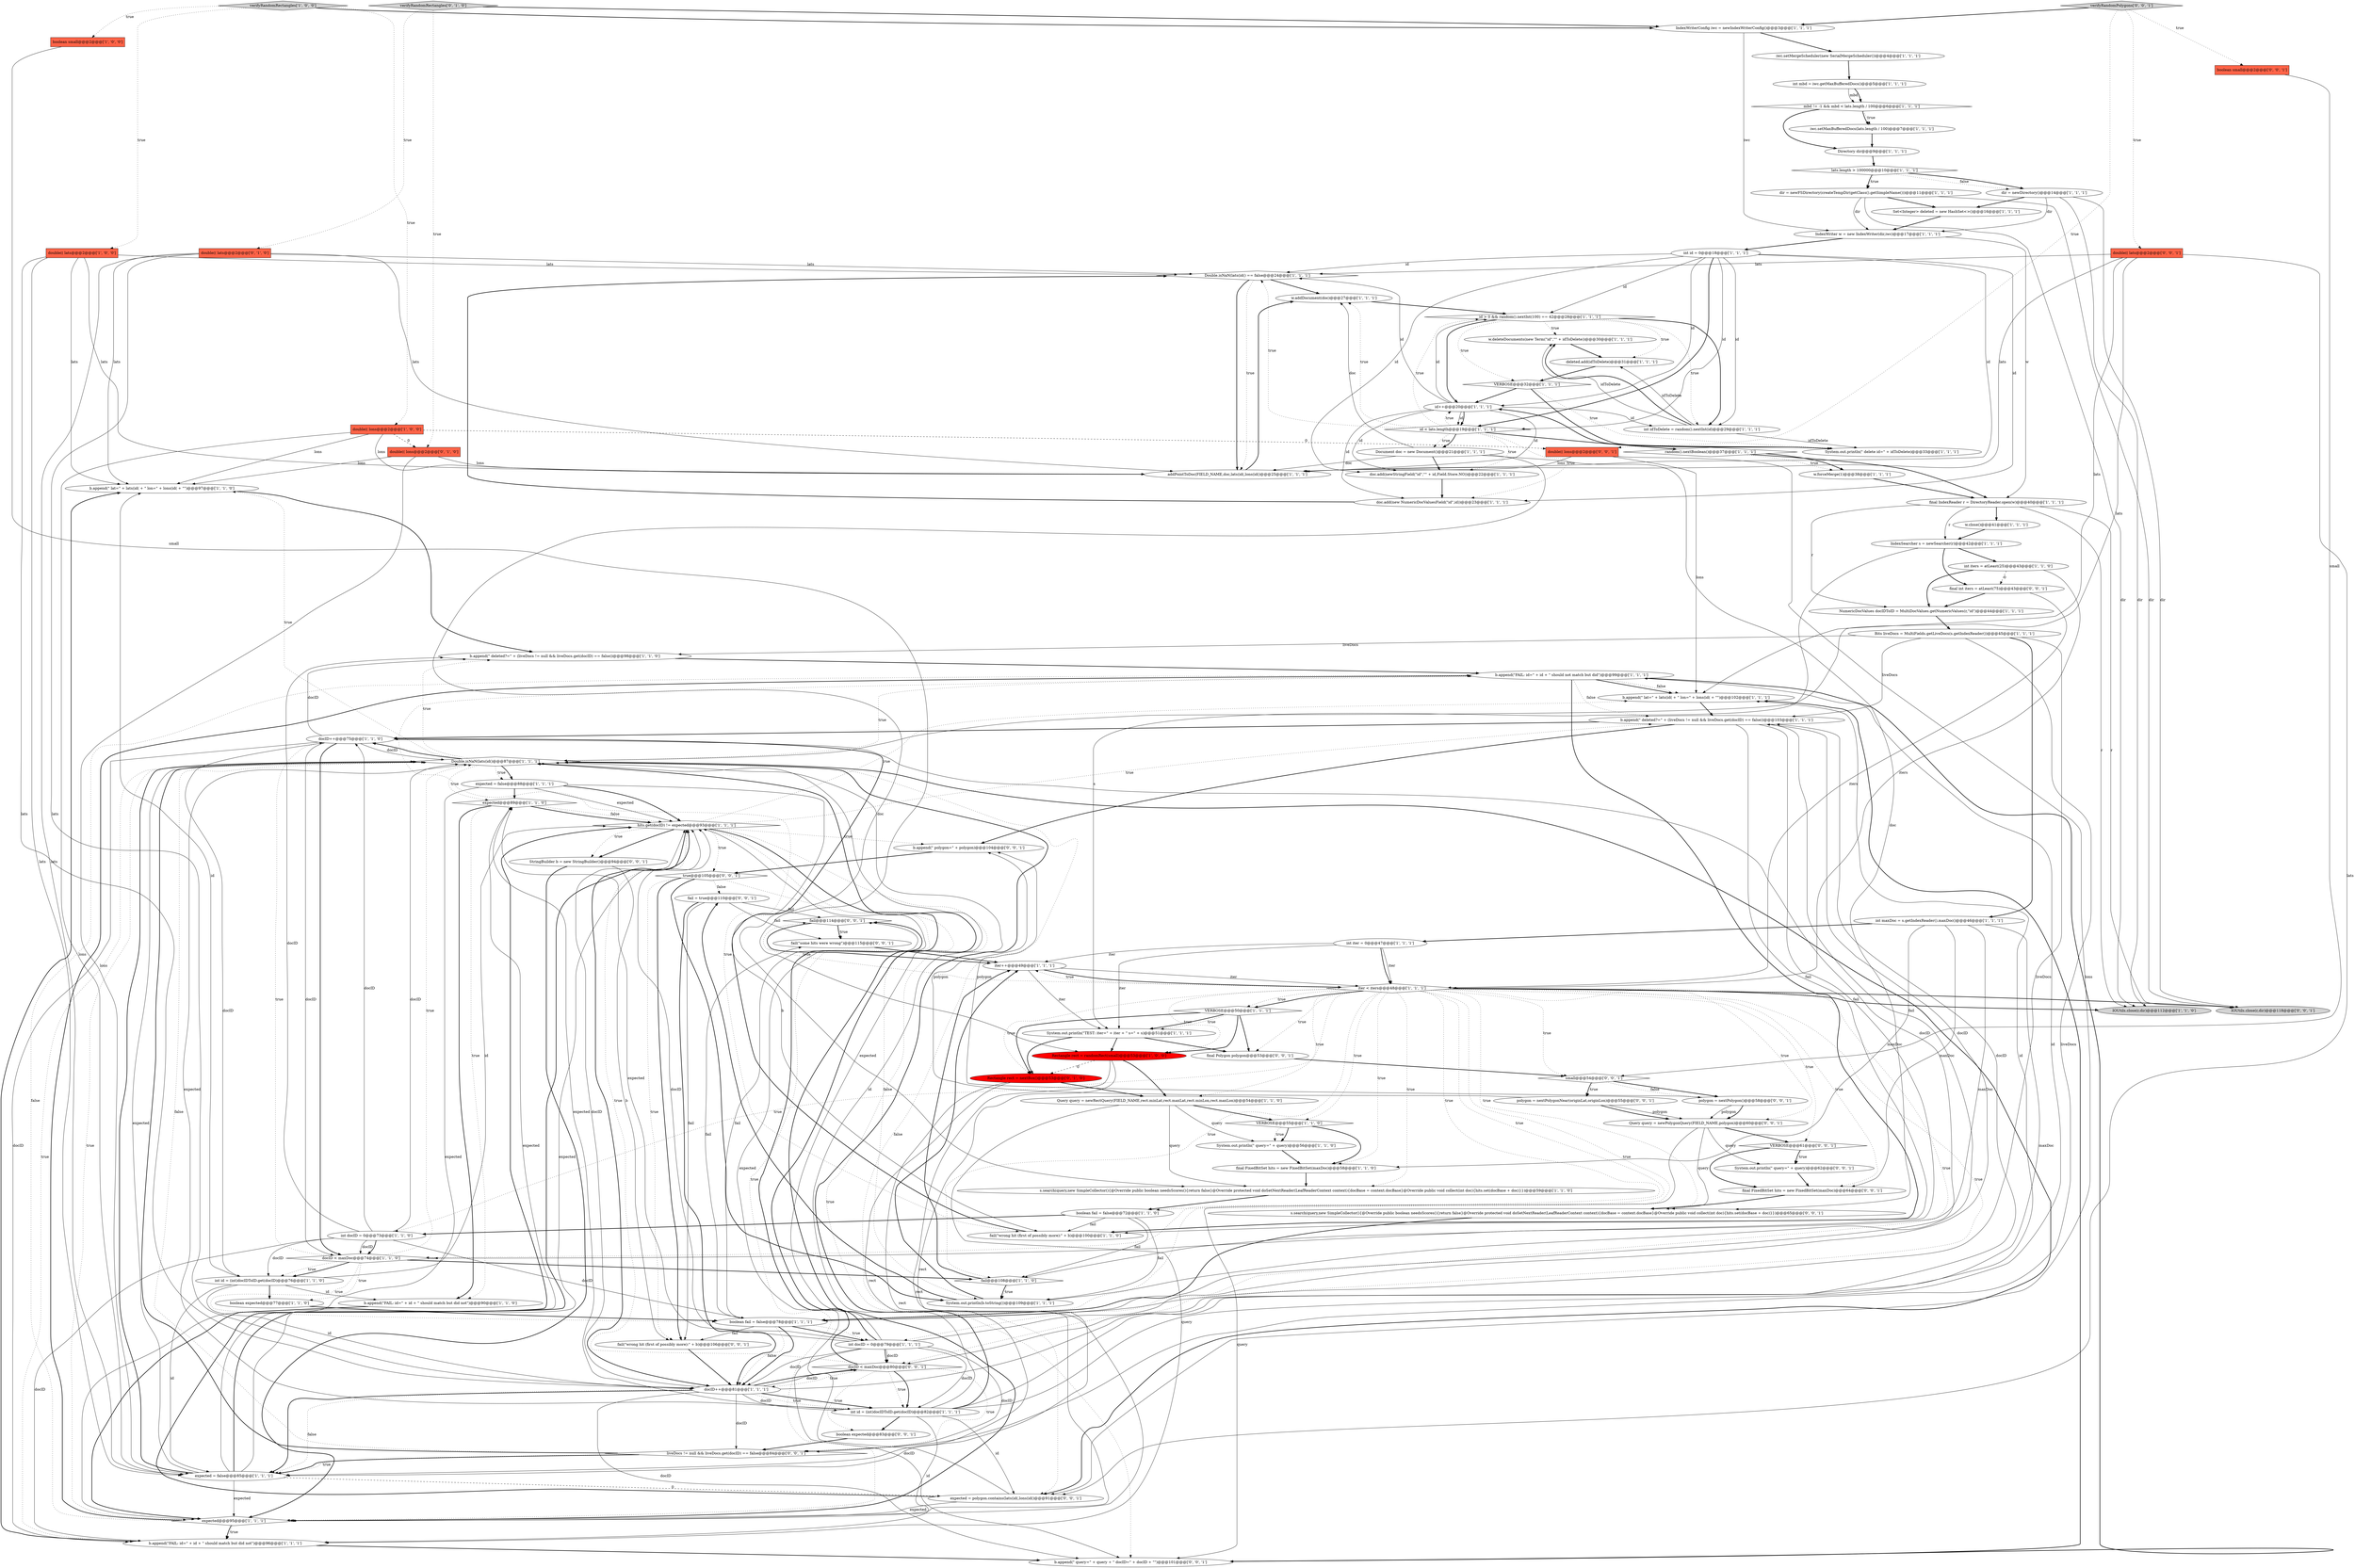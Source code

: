 digraph {
48 [style = filled, label = "verifyRandomRectangles['1', '0', '0']", fillcolor = lightgray, shape = diamond image = "AAA0AAABBB1BBB"];
43 [style = filled, label = "w.deleteDocuments(new Term(\"id\",\"\" + idToDelete))@@@30@@@['1', '1', '1']", fillcolor = white, shape = ellipse image = "AAA0AAABBB1BBB"];
28 [style = filled, label = "final FixedBitSet hits = new FixedBitSet(maxDoc)@@@58@@@['1', '1', '0']", fillcolor = white, shape = ellipse image = "AAA0AAABBB1BBB"];
105 [style = filled, label = "fail@@@114@@@['0', '0', '1']", fillcolor = white, shape = diamond image = "AAA0AAABBB3BBB"];
67 [style = filled, label = "int maxDoc = s.getIndexReader().maxDoc()@@@46@@@['1', '1', '1']", fillcolor = white, shape = ellipse image = "AAA0AAABBB1BBB"];
36 [style = filled, label = "b.append(\" deleted?=\" + (liveDocs != null && liveDocs.get(docID) == false))@@@98@@@['1', '1', '0']", fillcolor = white, shape = ellipse image = "AAA0AAABBB1BBB"];
44 [style = filled, label = "b.append(\" lat=\" + lats(id( + \" lon=\" + lons(id( + \"\")@@@102@@@['1', '1', '1']", fillcolor = white, shape = ellipse image = "AAA0AAABBB1BBB"];
84 [style = filled, label = "small@@@54@@@['0', '0', '1']", fillcolor = white, shape = diamond image = "AAA0AAABBB3BBB"];
26 [style = filled, label = "double(( lats@@@2@@@['1', '0', '0']", fillcolor = tomato, shape = box image = "AAA0AAABBB1BBB"];
86 [style = filled, label = "fail = true@@@110@@@['0', '0', '1']", fillcolor = white, shape = ellipse image = "AAA0AAABBB3BBB"];
101 [style = filled, label = "boolean expected@@@83@@@['0', '0', '1']", fillcolor = white, shape = ellipse image = "AAA0AAABBB3BBB"];
0 [style = filled, label = "docID++@@@75@@@['1', '1', '0']", fillcolor = white, shape = ellipse image = "AAA0AAABBB1BBB"];
91 [style = filled, label = "b.append(\" polygon=\" + polygon)@@@104@@@['0', '0', '1']", fillcolor = white, shape = ellipse image = "AAA0AAABBB3BBB"];
1 [style = filled, label = "doc.add(newStringField(\"id\",\"\" + id,Field.Store.NO))@@@22@@@['1', '1', '1']", fillcolor = white, shape = ellipse image = "AAA0AAABBB1BBB"];
79 [style = filled, label = "Rectangle rect = nextBox()@@@53@@@['0', '1', '0']", fillcolor = red, shape = ellipse image = "AAA1AAABBB2BBB"];
29 [style = filled, label = "b.append(\"FAIL: id=\" + id + \" should match but did not\")@@@90@@@['1', '1', '0']", fillcolor = white, shape = ellipse image = "AAA0AAABBB1BBB"];
52 [style = filled, label = "lats.length > 100000@@@10@@@['1', '1', '1']", fillcolor = white, shape = diamond image = "AAA0AAABBB1BBB"];
99 [style = filled, label = "final Polygon polygon@@@53@@@['0', '0', '1']", fillcolor = white, shape = ellipse image = "AAA0AAABBB3BBB"];
15 [style = filled, label = "iwc.setMergeScheduler(new SerialMergeScheduler())@@@4@@@['1', '1', '1']", fillcolor = white, shape = ellipse image = "AAA0AAABBB1BBB"];
69 [style = filled, label = "deleted.add(idToDelete)@@@31@@@['1', '1', '1']", fillcolor = white, shape = ellipse image = "AAA0AAABBB1BBB"];
33 [style = filled, label = "doc.add(new NumericDocValuesField(\"id\",id))@@@23@@@['1', '1', '1']", fillcolor = white, shape = ellipse image = "AAA0AAABBB1BBB"];
40 [style = filled, label = "b.append(\" lat=\" + lats(id( + \" lon=\" + lons(id( + \"\")@@@97@@@['1', '1', '0']", fillcolor = white, shape = ellipse image = "AAA0AAABBB1BBB"];
8 [style = filled, label = "System.out.println(\"TEST: iter=\" + iter + \" s=\" + s)@@@51@@@['1', '1', '1']", fillcolor = white, shape = ellipse image = "AAA0AAABBB1BBB"];
3 [style = filled, label = "Set<Integer> deleted = new HashSet<>()@@@16@@@['1', '1', '1']", fillcolor = white, shape = ellipse image = "AAA0AAABBB1BBB"];
10 [style = filled, label = "expected@@@89@@@['1', '1', '0']", fillcolor = white, shape = diamond image = "AAA0AAABBB1BBB"];
51 [style = filled, label = "b.append(\" deleted?=\" + (liveDocs != null && liveDocs.get(docID) == false))@@@103@@@['1', '1', '1']", fillcolor = white, shape = ellipse image = "AAA0AAABBB1BBB"];
19 [style = filled, label = "VERBOSE@@@50@@@['1', '1', '1']", fillcolor = white, shape = diamond image = "AAA0AAABBB1BBB"];
82 [style = filled, label = "StringBuilder b = new StringBuilder()@@@94@@@['0', '0', '1']", fillcolor = white, shape = ellipse image = "AAA0AAABBB3BBB"];
102 [style = filled, label = "fail(\"some hits were wrong\")@@@115@@@['0', '0', '1']", fillcolor = white, shape = ellipse image = "AAA0AAABBB3BBB"];
32 [style = filled, label = "Bits liveDocs = MultiFields.getLiveDocs(s.getIndexReader())@@@45@@@['1', '1', '1']", fillcolor = white, shape = ellipse image = "AAA0AAABBB1BBB"];
31 [style = filled, label = "boolean small@@@2@@@['1', '0', '0']", fillcolor = tomato, shape = box image = "AAA0AAABBB1BBB"];
58 [style = filled, label = "expected = false@@@85@@@['1', '1', '1']", fillcolor = white, shape = ellipse image = "AAA0AAABBB1BBB"];
74 [style = filled, label = "expected@@@95@@@['1', '1', '1']", fillcolor = white, shape = diamond image = "AAA0AAABBB1BBB"];
4 [style = filled, label = "int id = (int)docIDToID.get(docID)@@@82@@@['1', '1', '1']", fillcolor = white, shape = ellipse image = "AAA0AAABBB1BBB"];
22 [style = filled, label = "docID < maxDoc@@@74@@@['1', '1', '0']", fillcolor = white, shape = diamond image = "AAA0AAABBB1BBB"];
100 [style = filled, label = "boolean small@@@2@@@['0', '0', '1']", fillcolor = tomato, shape = box image = "AAA0AAABBB3BBB"];
20 [style = filled, label = "int iters = atLeast(25)@@@43@@@['1', '1', '0']", fillcolor = white, shape = ellipse image = "AAA0AAABBB1BBB"];
45 [style = filled, label = "IndexWriterConfig iwc = newIndexWriterConfig()@@@3@@@['1', '1', '1']", fillcolor = white, shape = ellipse image = "AAA0AAABBB1BBB"];
60 [style = filled, label = "w.close()@@@41@@@['1', '1', '1']", fillcolor = white, shape = ellipse image = "AAA0AAABBB1BBB"];
56 [style = filled, label = "int idToDelete = random().nextInt(id)@@@29@@@['1', '1', '1']", fillcolor = white, shape = ellipse image = "AAA0AAABBB1BBB"];
65 [style = filled, label = "id > 0 && random().nextInt(100) == 42@@@28@@@['1', '1', '1']", fillcolor = white, shape = diamond image = "AAA0AAABBB1BBB"];
62 [style = filled, label = "int iter = 0@@@47@@@['1', '1', '1']", fillcolor = white, shape = ellipse image = "AAA0AAABBB1BBB"];
18 [style = filled, label = "IndexWriter w = new IndexWriter(dir,iwc)@@@17@@@['1', '1', '1']", fillcolor = white, shape = ellipse image = "AAA0AAABBB1BBB"];
11 [style = filled, label = "Query query = newRectQuery(FIELD_NAME,rect.minLat,rect.maxLat,rect.minLon,rect.maxLon)@@@54@@@['1', '1', '0']", fillcolor = white, shape = ellipse image = "AAA0AAABBB1BBB"];
5 [style = filled, label = "iwc.setMaxBufferedDocs(lats.length / 100)@@@7@@@['1', '1', '1']", fillcolor = white, shape = ellipse image = "AAA0AAABBB1BBB"];
9 [style = filled, label = "id++@@@20@@@['1', '1', '1']", fillcolor = white, shape = ellipse image = "AAA0AAABBB1BBB"];
78 [style = filled, label = "verifyRandomRectangles['0', '1', '0']", fillcolor = lightgray, shape = diamond image = "AAA0AAABBB2BBB"];
13 [style = filled, label = "int mbd = iwc.getMaxBufferedDocs()@@@5@@@['1', '1', '1']", fillcolor = white, shape = ellipse image = "AAA0AAABBB1BBB"];
6 [style = filled, label = "int id = 0@@@18@@@['1', '1', '1']", fillcolor = white, shape = ellipse image = "AAA0AAABBB1BBB"];
12 [style = filled, label = "mbd != -1 && mbd < lats.length / 100@@@6@@@['1', '1', '1']", fillcolor = white, shape = diamond image = "AAA0AAABBB1BBB"];
59 [style = filled, label = "Double.isNaN(lats(id() == false@@@24@@@['1', '1', '1']", fillcolor = white, shape = diamond image = "AAA0AAABBB1BBB"];
95 [style = filled, label = "final int iters = atLeast(75)@@@43@@@['0', '0', '1']", fillcolor = white, shape = ellipse image = "AAA0AAABBB3BBB"];
16 [style = filled, label = "boolean expected@@@77@@@['1', '1', '0']", fillcolor = white, shape = ellipse image = "AAA0AAABBB1BBB"];
68 [style = filled, label = "Directory dir@@@9@@@['1', '1', '1']", fillcolor = white, shape = ellipse image = "AAA0AAABBB1BBB"];
63 [style = filled, label = "b.append(\"FAIL: id=\" + id + \" should match but did not\")@@@96@@@['1', '1', '1']", fillcolor = white, shape = ellipse image = "AAA0AAABBB1BBB"];
104 [style = filled, label = "final FixedBitSet hits = new FixedBitSet(maxDoc)@@@64@@@['0', '0', '1']", fillcolor = white, shape = ellipse image = "AAA0AAABBB3BBB"];
98 [style = filled, label = "VERBOSE@@@61@@@['0', '0', '1']", fillcolor = white, shape = diamond image = "AAA0AAABBB3BBB"];
61 [style = filled, label = "int docID = 0@@@73@@@['1', '1', '0']", fillcolor = white, shape = ellipse image = "AAA0AAABBB1BBB"];
72 [style = filled, label = "dir = newDirectory()@@@14@@@['1', '1', '1']", fillcolor = white, shape = ellipse image = "AAA0AAABBB1BBB"];
35 [style = filled, label = "s.search(query,new SimpleCollector(){@Override public boolean needsScores(){return false}@Override protected void doSetNextReader(LeafReaderContext context){docBase = context.docBase}@Override public void collect(int doc){hits.set(docBase + doc)}})@@@59@@@['1', '1', '0']", fillcolor = white, shape = ellipse image = "AAA0AAABBB1BBB"];
87 [style = filled, label = "liveDocs != null && liveDocs.get(docID) == false@@@84@@@['0', '0', '1']", fillcolor = white, shape = diamond image = "AAA0AAABBB3BBB"];
41 [style = filled, label = "dir = newFSDirectory(createTempDir(getClass().getSimpleName()))@@@11@@@['1', '1', '1']", fillcolor = white, shape = ellipse image = "AAA0AAABBB1BBB"];
34 [style = filled, label = "w.addDocument(doc)@@@27@@@['1', '1', '1']", fillcolor = white, shape = ellipse image = "AAA0AAABBB1BBB"];
2 [style = filled, label = "addPointToDoc(FIELD_NAME,doc,lats(id(,lons(id()@@@25@@@['1', '1', '1']", fillcolor = white, shape = ellipse image = "AAA0AAABBB1BBB"];
94 [style = filled, label = "polygon = nextPolygon()@@@58@@@['0', '0', '1']", fillcolor = white, shape = ellipse image = "AAA0AAABBB3BBB"];
38 [style = filled, label = "IOUtils.close(r,dir)@@@112@@@['1', '1', '0']", fillcolor = lightgray, shape = ellipse image = "AAA0AAABBB1BBB"];
103 [style = filled, label = "expected = polygon.contains(lats(id(,lons(id()@@@91@@@['0', '0', '1']", fillcolor = white, shape = ellipse image = "AAA0AAABBB3BBB"];
76 [style = filled, label = "expected = false@@@88@@@['1', '1', '1']", fillcolor = white, shape = ellipse image = "AAA0AAABBB1BBB"];
46 [style = filled, label = "Document doc = new Document()@@@21@@@['1', '1', '1']", fillcolor = white, shape = ellipse image = "AAA0AAABBB1BBB"];
107 [style = filled, label = "double(( lons@@@2@@@['0', '0', '1']", fillcolor = tomato, shape = box image = "AAA0AAABBB3BBB"];
25 [style = filled, label = "fail(\"wrong hit (first of possibly more):\" + b)@@@100@@@['1', '1', '0']", fillcolor = white, shape = ellipse image = "AAA0AAABBB1BBB"];
77 [style = filled, label = "double(( lats@@@2@@@['0', '1', '0']", fillcolor = tomato, shape = box image = "AAA0AAABBB2BBB"];
64 [style = filled, label = "VERBOSE@@@32@@@['1', '1', '1']", fillcolor = white, shape = diamond image = "AAA0AAABBB1BBB"];
53 [style = filled, label = "iter++@@@49@@@['1', '1', '1']", fillcolor = white, shape = ellipse image = "AAA0AAABBB1BBB"];
93 [style = filled, label = "IOUtils.close(r,dir)@@@118@@@['0', '0', '1']", fillcolor = lightgray, shape = ellipse image = "AAA0AAABBB3BBB"];
30 [style = filled, label = "hits.get(docID) != expected@@@93@@@['1', '1', '1']", fillcolor = white, shape = diamond image = "AAA0AAABBB1BBB"];
89 [style = filled, label = "true@@@105@@@['0', '0', '1']", fillcolor = white, shape = diamond image = "AAA0AAABBB3BBB"];
97 [style = filled, label = "fail(\"wrong hit (first of possibly more):\" + b)@@@106@@@['0', '0', '1']", fillcolor = white, shape = ellipse image = "AAA0AAABBB3BBB"];
54 [style = filled, label = "IndexSearcher s = newSearcher(r)@@@42@@@['1', '1', '1']", fillcolor = white, shape = ellipse image = "AAA0AAABBB1BBB"];
57 [style = filled, label = "System.out.println(\" query=\" + query)@@@56@@@['1', '1', '0']", fillcolor = white, shape = ellipse image = "AAA0AAABBB1BBB"];
24 [style = filled, label = "docID++@@@81@@@['1', '1', '1']", fillcolor = white, shape = ellipse image = "AAA0AAABBB1BBB"];
47 [style = filled, label = "int id = (int)docIDToID.get(docID)@@@76@@@['1', '1', '0']", fillcolor = white, shape = ellipse image = "AAA0AAABBB1BBB"];
66 [style = filled, label = "final IndexReader r = DirectoryReader.open(w)@@@40@@@['1', '1', '1']", fillcolor = white, shape = ellipse image = "AAA0AAABBB1BBB"];
81 [style = filled, label = "System.out.println(\" query=\" + query)@@@62@@@['0', '0', '1']", fillcolor = white, shape = ellipse image = "AAA0AAABBB3BBB"];
106 [style = filled, label = "Query query = newPolygonQuery(FIELD_NAME,polygon)@@@60@@@['0', '0', '1']", fillcolor = white, shape = ellipse image = "AAA0AAABBB3BBB"];
7 [style = filled, label = "id < lats.length@@@19@@@['1', '1', '1']", fillcolor = white, shape = diamond image = "AAA0AAABBB1BBB"];
27 [style = filled, label = "boolean fail = false@@@78@@@['1', '1', '1']", fillcolor = white, shape = ellipse image = "AAA0AAABBB1BBB"];
73 [style = filled, label = "Double.isNaN(lats(id()@@@87@@@['1', '1', '1']", fillcolor = white, shape = diamond image = "AAA0AAABBB1BBB"];
49 [style = filled, label = "boolean fail = false@@@72@@@['1', '1', '0']", fillcolor = white, shape = ellipse image = "AAA0AAABBB1BBB"];
14 [style = filled, label = "VERBOSE@@@55@@@['1', '1', '0']", fillcolor = white, shape = diamond image = "AAA0AAABBB1BBB"];
37 [style = filled, label = "System.out.println(\" delete id=\" + idToDelete)@@@33@@@['1', '1', '1']", fillcolor = white, shape = ellipse image = "AAA0AAABBB1BBB"];
17 [style = filled, label = "iter < iters@@@48@@@['1', '1', '1']", fillcolor = white, shape = diamond image = "AAA0AAABBB1BBB"];
96 [style = filled, label = "polygon = nextPolygonNear(originLat,originLon)@@@55@@@['0', '0', '1']", fillcolor = white, shape = ellipse image = "AAA0AAABBB3BBB"];
92 [style = filled, label = "verifyRandomPolygons['0', '0', '1']", fillcolor = lightgray, shape = diamond image = "AAA0AAABBB3BBB"];
75 [style = filled, label = "int docID = 0@@@79@@@['1', '1', '1']", fillcolor = white, shape = ellipse image = "AAA0AAABBB1BBB"];
42 [style = filled, label = "NumericDocValues docIDToID = MultiDocValues.getNumericValues(r,\"id\")@@@44@@@['1', '1', '1']", fillcolor = white, shape = ellipse image = "AAA0AAABBB1BBB"];
70 [style = filled, label = "fail@@@108@@@['1', '1', '0']", fillcolor = white, shape = diamond image = "AAA0AAABBB1BBB"];
39 [style = filled, label = "random().nextBoolean()@@@37@@@['1', '1', '1']", fillcolor = white, shape = diamond image = "AAA0AAABBB1BBB"];
21 [style = filled, label = "Rectangle rect = randomRect(small)@@@53@@@['1', '0', '0']", fillcolor = red, shape = ellipse image = "AAA1AAABBB1BBB"];
71 [style = filled, label = "double(( lons@@@2@@@['1', '0', '0']", fillcolor = tomato, shape = box image = "AAA1AAABBB1BBB"];
23 [style = filled, label = "System.out.println(b.toString())@@@109@@@['1', '1', '1']", fillcolor = white, shape = ellipse image = "AAA0AAABBB1BBB"];
90 [style = filled, label = "double(( lats@@@2@@@['0', '0', '1']", fillcolor = tomato, shape = box image = "AAA0AAABBB3BBB"];
55 [style = filled, label = "b.append(\"FAIL: id=\" + id + \" should not match but did\")@@@99@@@['1', '1', '1']", fillcolor = white, shape = ellipse image = "AAA0AAABBB1BBB"];
88 [style = filled, label = "s.search(query,new SimpleCollector(){@Override public boolean needsScores(){return false}@Override protected void doSetNextReader(LeafReaderContext context){docBase = context.docBase}@Override public void collect(int doc){hits.set(docBase + doc)}})@@@65@@@['0', '0', '1']", fillcolor = white, shape = ellipse image = "AAA0AAABBB3BBB"];
83 [style = filled, label = "b.append(\" query=\" + query + \" docID=\" + docID + \"\")@@@101@@@['0', '0', '1']", fillcolor = white, shape = ellipse image = "AAA0AAABBB3BBB"];
80 [style = filled, label = "double(( lons@@@2@@@['0', '1', '0']", fillcolor = tomato, shape = box image = "AAA1AAABBB2BBB"];
85 [style = filled, label = "docID < maxDoc@@@80@@@['0', '0', '1']", fillcolor = white, shape = diamond image = "AAA0AAABBB3BBB"];
50 [style = filled, label = "w.forceMerge(1)@@@38@@@['1', '1', '1']", fillcolor = white, shape = ellipse image = "AAA0AAABBB1BBB"];
30->44 [style = dotted, label="true"];
98->81 [style = dotted, label="true"];
17->88 [style = dotted, label="true"];
11->14 [style = bold, label=""];
73->63 [style = dotted, label="true"];
17->14 [style = dotted, label="true"];
82->97 [style = solid, label="b"];
75->10 [style = solid, label="expected"];
9->59 [style = solid, label="id"];
89->23 [style = bold, label=""];
3->18 [style = bold, label=""];
94->106 [style = solid, label="polygon"];
77->58 [style = solid, label="lats"];
99->84 [style = bold, label=""];
76->74 [style = solid, label="expected"];
77->40 [style = solid, label="lats"];
24->83 [style = solid, label="docID"];
7->1 [style = dotted, label="true"];
54->95 [style = bold, label=""];
17->27 [style = dotted, label="true"];
39->50 [style = bold, label=""];
56->43 [style = bold, label=""];
11->57 [style = solid, label="query"];
6->59 [style = solid, label="id"];
19->99 [style = bold, label=""];
4->73 [style = bold, label=""];
86->24 [style = bold, label=""];
49->70 [style = solid, label="fail"];
2->34 [style = bold, label=""];
69->64 [style = bold, label=""];
51->0 [style = bold, label=""];
4->101 [style = bold, label=""];
76->10 [style = bold, label=""];
92->100 [style = dotted, label="true"];
21->79 [style = dashed, label="0"];
58->30 [style = solid, label="expected"];
65->56 [style = dotted, label="true"];
9->1 [style = solid, label="id"];
55->25 [style = bold, label=""];
7->46 [style = dotted, label="true"];
39->66 [style = bold, label=""];
14->57 [style = bold, label=""];
11->63 [style = solid, label="query"];
21->58 [style = solid, label="rect"];
104->88 [style = bold, label=""];
92->45 [style = bold, label=""];
47->16 [style = bold, label=""];
48->71 [style = dotted, label="true"];
7->59 [style = dotted, label="true"];
72->38 [style = solid, label="dir"];
32->36 [style = solid, label="liveDocs"];
45->15 [style = bold, label=""];
94->91 [style = solid, label="polygon"];
16->27 [style = bold, label=""];
88->27 [style = bold, label=""];
52->41 [style = bold, label=""];
75->85 [style = solid, label="docID"];
92->107 [style = dotted, label="true"];
72->3 [style = bold, label=""];
85->105 [style = bold, label=""];
46->88 [style = solid, label="doc"];
87->58 [style = bold, label=""];
79->11 [style = bold, label=""];
73->0 [style = bold, label=""];
17->104 [style = dotted, label="true"];
18->6 [style = bold, label=""];
7->39 [style = bold, label=""];
54->8 [style = solid, label="s"];
17->28 [style = dotted, label="true"];
53->8 [style = solid, label="iter"];
27->24 [style = bold, label=""];
67->22 [style = solid, label="maxDoc"];
27->102 [style = solid, label="fail"];
56->37 [style = solid, label="idToDelete"];
87->73 [style = bold, label=""];
103->30 [style = bold, label=""];
24->85 [style = bold, label=""];
85->4 [style = dotted, label="true"];
84->94 [style = bold, label=""];
81->104 [style = bold, label=""];
49->25 [style = solid, label="fail"];
55->25 [style = dotted, label="true"];
20->95 [style = dashed, label="0"];
96->106 [style = solid, label="polygon"];
24->58 [style = dotted, label="false"];
19->8 [style = bold, label=""];
30->82 [style = dotted, label="true"];
55->83 [style = bold, label=""];
55->44 [style = bold, label=""];
24->4 [style = bold, label=""];
48->45 [style = bold, label=""];
46->1 [style = bold, label=""];
12->5 [style = dotted, label="true"];
71->58 [style = solid, label="lons"];
6->7 [style = solid, label="id"];
7->65 [style = dotted, label="true"];
53->17 [style = bold, label=""];
6->33 [style = solid, label="id"];
76->30 [style = solid, label="expected"];
105->53 [style = bold, label=""];
76->25 [style = solid, label="b"];
71->2 [style = solid, label="lons"];
12->5 [style = bold, label=""];
10->30 [style = dotted, label="false"];
74->55 [style = dotted, label="false"];
24->4 [style = dotted, label="true"];
47->29 [style = solid, label="id"];
18->66 [style = solid, label="w"];
17->35 [style = dotted, label="true"];
14->28 [style = bold, label=""];
65->56 [style = bold, label=""];
62->17 [style = solid, label="iter"];
12->68 [style = bold, label=""];
17->38 [style = bold, label=""];
44->51 [style = bold, label=""];
85->4 [style = bold, label=""];
1->33 [style = bold, label=""];
82->74 [style = bold, label=""];
73->103 [style = bold, label=""];
65->9 [style = bold, label=""];
61->63 [style = solid, label="docID"];
61->47 [style = solid, label="docID"];
75->87 [style = solid, label="docID"];
61->22 [style = solid, label="docID"];
27->75 [style = dotted, label="true"];
79->74 [style = solid, label="rect"];
15->13 [style = bold, label=""];
105->102 [style = dotted, label="true"];
7->46 [style = bold, label=""];
22->0 [style = dotted, label="true"];
103->74 [style = solid, label="expected"];
30->74 [style = dotted, label="true"];
46->35 [style = solid, label="doc"];
6->9 [style = solid, label="id"];
41->93 [style = solid, label="dir"];
21->74 [style = solid, label="rect"];
47->58 [style = solid, label="id"];
73->55 [style = dotted, label="true"];
72->18 [style = solid, label="dir"];
107->103 [style = solid, label="lons"];
95->17 [style = solid, label="iters"];
75->24 [style = solid, label="docID"];
24->51 [style = solid, label="docID"];
52->41 [style = dotted, label="true"];
89->97 [style = dotted, label="true"];
6->65 [style = solid, label="id"];
94->106 [style = bold, label=""];
30->24 [style = bold, label=""];
91->89 [style = bold, label=""];
47->30 [style = solid, label="id"];
39->50 [style = dotted, label="true"];
86->97 [style = solid, label="fail"];
100->84 [style = solid, label="small"];
79->58 [style = solid, label="rect"];
83->44 [style = bold, label=""];
13->12 [style = solid, label="mbd"];
22->70 [style = bold, label=""];
66->42 [style = solid, label="r"];
49->61 [style = bold, label=""];
41->18 [style = solid, label="dir"];
19->8 [style = dotted, label="true"];
78->45 [style = bold, label=""];
85->87 [style = dotted, label="true"];
75->73 [style = bold, label=""];
20->42 [style = bold, label=""];
92->90 [style = dotted, label="true"];
17->75 [style = dotted, label="true"];
84->96 [style = dotted, label="true"];
89->86 [style = dotted, label="false"];
10->30 [style = bold, label=""];
4->55 [style = solid, label="id"];
106->98 [style = bold, label=""];
75->83 [style = solid, label="docID"];
75->85 [style = bold, label=""];
66->93 [style = solid, label="r"];
78->77 [style = dotted, label="true"];
47->40 [style = solid, label="id"];
95->42 [style = bold, label=""];
22->47 [style = dotted, label="true"];
0->22 [style = solid, label="docID"];
7->9 [style = dotted, label="true"];
51->91 [style = bold, label=""];
62->53 [style = solid, label="iter"];
76->30 [style = bold, label=""];
67->62 [style = bold, label=""];
17->99 [style = dotted, label="true"];
66->54 [style = solid, label="r"];
30->89 [style = dotted, label="true"];
10->29 [style = bold, label=""];
70->23 [style = bold, label=""];
24->85 [style = solid, label="docID"];
46->2 [style = solid, label="doc"];
24->4 [style = solid, label="docID"];
80->58 [style = solid, label="lons"];
65->43 [style = dotted, label="true"];
26->58 [style = solid, label="lats"];
7->33 [style = dotted, label="true"];
24->58 [style = bold, label=""];
73->40 [style = dotted, label="true"];
90->103 [style = solid, label="lats"];
11->35 [style = solid, label="query"];
26->59 [style = solid, label="lats"];
58->73 [style = bold, label=""];
30->83 [style = dotted, label="true"];
36->55 [style = bold, label=""];
63->83 [style = bold, label=""];
10->29 [style = dotted, label="true"];
37->9 [style = bold, label=""];
77->59 [style = solid, label="lats"];
32->67 [style = bold, label=""];
78->80 [style = dotted, label="true"];
61->22 [style = bold, label=""];
17->105 [style = dotted, label="true"];
0->73 [style = solid, label="docID"];
24->30 [style = solid, label="docID"];
77->24 [style = solid, label="lats"];
14->57 [style = dotted, label="true"];
66->60 [style = bold, label=""];
73->76 [style = bold, label=""];
4->63 [style = solid, label="id"];
17->93 [style = bold, label=""];
32->87 [style = solid, label="liveDocs"];
64->9 [style = bold, label=""];
72->93 [style = solid, label="dir"];
30->82 [style = bold, label=""];
17->79 [style = dotted, label="true"];
86->102 [style = solid, label="fail"];
59->34 [style = bold, label=""];
17->53 [style = dotted, label="true"];
26->2 [style = solid, label="lats"];
70->23 [style = dotted, label="true"];
4->73 [style = solid, label="expected"];
28->35 [style = bold, label=""];
13->12 [style = bold, label=""];
21->11 [style = bold, label=""];
63->40 [style = bold, label=""];
30->51 [style = dotted, label="true"];
27->24 [style = dotted, label="false"];
42->32 [style = bold, label=""];
62->8 [style = solid, label="iter"];
17->21 [style = dotted, label="true"];
47->24 [style = solid, label="id"];
26->24 [style = solid, label="lats"];
98->81 [style = bold, label=""];
31->21 [style = solid, label="small"];
56->69 [style = solid, label="idToDelete"];
49->23 [style = solid, label="fail"];
102->53 [style = bold, label=""];
61->27 [style = solid, label="docID"];
34->65 [style = bold, label=""];
64->37 [style = bold, label=""];
40->36 [style = bold, label=""];
87->73 [style = dotted, label="false"];
22->27 [style = dotted, label="true"];
17->19 [style = dotted, label="true"];
27->75 [style = bold, label=""];
74->63 [style = dotted, label="true"];
98->104 [style = bold, label=""];
20->17 [style = solid, label="iters"];
30->74 [style = bold, label=""];
17->11 [style = dotted, label="true"];
19->21 [style = bold, label=""];
80->40 [style = solid, label="lons"];
8->99 [style = bold, label=""];
8->79 [style = bold, label=""];
17->49 [style = dotted, label="true"];
51->23 [style = solid, label="fail"];
75->30 [style = solid, label="docID"];
58->103 [style = dashed, label="0"];
17->19 [style = bold, label=""];
96->106 [style = bold, label=""];
84->96 [style = bold, label=""];
55->51 [style = dotted, label="false"];
29->74 [style = bold, label=""];
75->4 [style = solid, label="docID"];
89->23 [style = dotted, label="false"];
23->53 [style = bold, label=""];
85->101 [style = dotted, label="true"];
0->63 [style = solid, label="docID"];
80->2 [style = solid, label="lons"];
9->56 [style = solid, label="id"];
30->91 [style = dotted, label="true"];
67->85 [style = solid, label="maxDoc"];
106->83 [style = solid, label="query"];
85->30 [style = dotted, label="true"];
26->40 [style = solid, label="lats"];
65->64 [style = dotted, label="true"];
87->58 [style = dotted, label="true"];
71->80 [style = dashed, label="0"];
7->34 [style = dotted, label="true"];
0->36 [style = solid, label="docID"];
58->30 [style = bold, label=""];
5->68 [style = bold, label=""];
73->103 [style = dotted, label="false"];
58->74 [style = solid, label="expected"];
17->98 [style = dotted, label="true"];
9->7 [style = solid, label="id"];
56->43 [style = solid, label="idToDelete"];
58->73 [style = solid, label="expected"];
90->44 [style = solid, label="lats"];
70->53 [style = bold, label=""];
9->7 [style = bold, label=""];
27->105 [style = solid, label="fail"];
27->97 [style = solid, label="fail"];
48->26 [style = dotted, label="true"];
107->44 [style = solid, label="lons"];
61->73 [style = solid, label="docID"];
106->88 [style = solid, label="query"];
6->1 [style = solid, label="id"];
75->51 [style = solid, label="docID"];
71->40 [style = solid, label="lons"];
61->0 [style = solid, label="docID"];
22->47 [style = bold, label=""];
22->16 [style = dotted, label="true"];
50->66 [style = bold, label=""];
75->73 [style = solid, label="expected"];
51->25 [style = solid, label="fail"];
90->2 [style = solid, label="lats"];
101->87 [style = bold, label=""];
17->84 [style = dotted, label="true"];
22->73 [style = dotted, label="true"];
86->105 [style = solid, label="fail"];
0->27 [style = solid, label="docID"];
61->36 [style = solid, label="docID"];
46->34 [style = solid, label="doc"];
6->2 [style = solid, label="id"];
4->103 [style = solid, label="id"];
74->63 [style = bold, label=""];
4->10 [style = solid, label="expected"];
4->73 [style = solid, label="id"];
4->44 [style = solid, label="id"];
0->47 [style = solid, label="docID"];
24->87 [style = solid, label="docID"];
32->27 [style = solid, label="liveDocs"];
107->2 [style = solid, label="lons"];
9->33 [style = solid, label="id"];
97->24 [style = bold, label=""];
43->69 [style = bold, label=""];
62->17 [style = bold, label=""];
9->2 [style = solid, label="id"];
17->70 [style = dotted, label="true"];
73->74 [style = dotted, label="true"];
6->7 [style = bold, label=""];
25->0 [style = bold, label=""];
60->54 [style = bold, label=""];
68->52 [style = bold, label=""];
73->10 [style = dotted, label="true"];
106->81 [style = solid, label="query"];
85->24 [style = dotted, label="true"];
23->86 [style = bold, label=""];
58->10 [style = solid, label="expected"];
17->61 [style = dotted, label="true"];
35->49 [style = bold, label=""];
90->73 [style = solid, label="lats"];
33->59 [style = bold, label=""];
77->2 [style = solid, label="lats"];
32->51 [style = solid, label="liveDocs"];
17->22 [style = dotted, label="true"];
71->107 [style = dashed, label="0"];
73->36 [style = dotted, label="true"];
41->38 [style = solid, label="dir"];
105->102 [style = bold, label=""];
51->70 [style = solid, label="fail"];
103->30 [style = solid, label="expected"];
57->28 [style = bold, label=""];
74->55 [style = bold, label=""];
96->91 [style = solid, label="polygon"];
41->3 [style = bold, label=""];
48->31 [style = dotted, label="true"];
52->72 [style = bold, label=""];
54->20 [style = bold, label=""];
67->104 [style = solid, label="maxDoc"];
84->94 [style = dotted, label="false"];
65->69 [style = dotted, label="true"];
53->17 [style = solid, label="iter"];
19->79 [style = bold, label=""];
17->106 [style = dotted, label="true"];
89->97 [style = bold, label=""];
66->38 [style = solid, label="r"];
0->22 [style = bold, label=""];
17->85 [style = dotted, label="true"];
73->76 [style = dotted, label="true"];
59->2 [style = bold, label=""];
8->21 [style = bold, label=""];
52->72 [style = dotted, label="false"];
64->37 [style = dotted, label="true"];
67->28 [style = solid, label="maxDoc"];
9->65 [style = solid, label="id"];
90->59 [style = solid, label="lats"];
59->2 [style = dotted, label="true"];
55->44 [style = dotted, label="false"];
6->56 [style = solid, label="id"];
45->18 [style = solid, label="iwc"];
}
